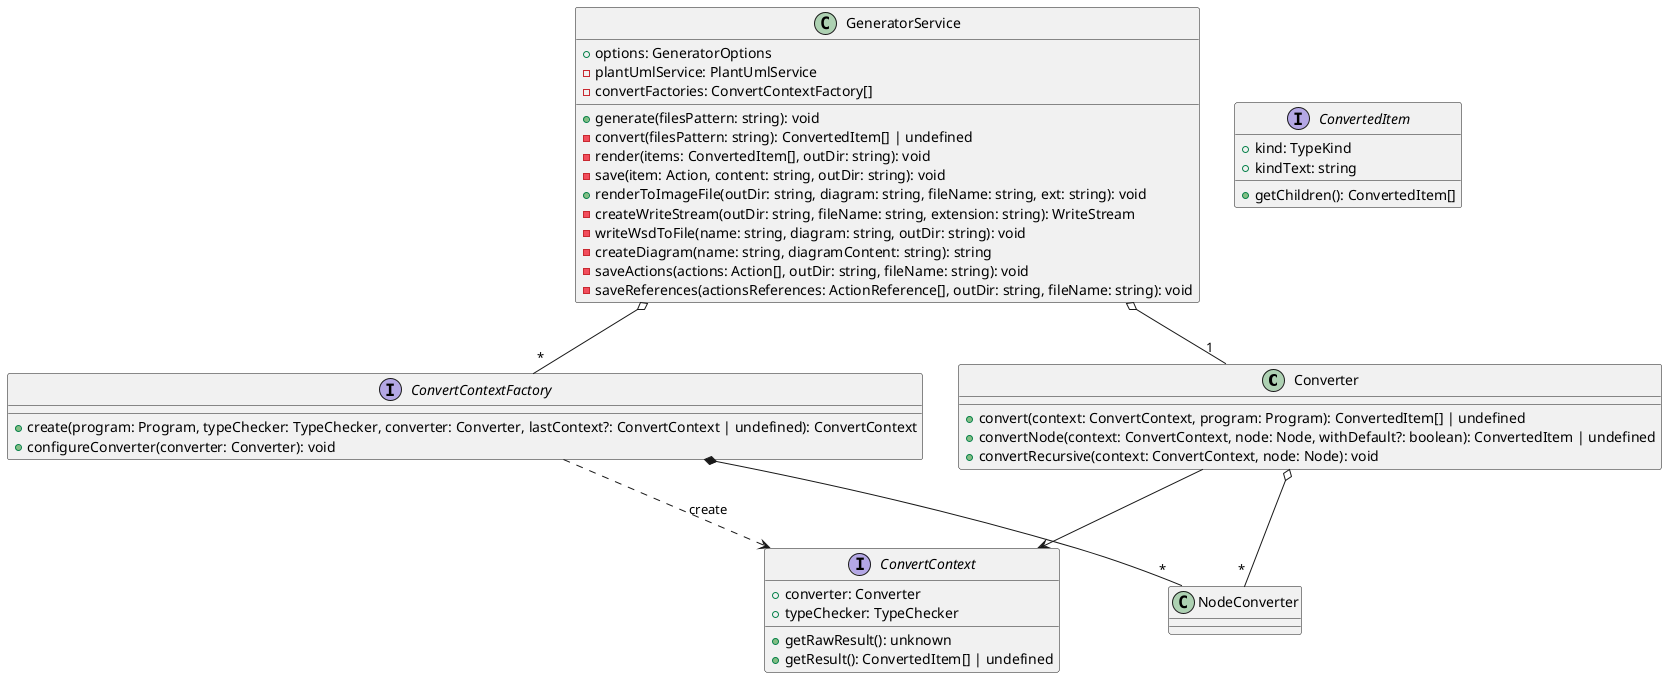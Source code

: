 @startuml Generator 

class Converter {
    +convert(context: ConvertContext, program: Program): ConvertedItem[] | undefined
    +convertNode(context: ConvertContext, node: Node, withDefault?: boolean): ConvertedItem | undefined
    +convertRecursive(context: ConvertContext, node: Node): void
}


interface ConvertContextFactory {
    +create(program: Program, typeChecker: TypeChecker, converter: Converter, lastContext?: ConvertContext | undefined): ConvertContext
    +configureConverter(converter: Converter): void
}

interface ConvertContext {
    +getRawResult(): unknown
    +converter: Converter
    +typeChecker: TypeChecker
    +getResult(): ConvertedItem[] | undefined
}



class GeneratorService {
    +options: GeneratorOptions
    -plantUmlService: PlantUmlService
    -convertFactories: ConvertContextFactory[]
    +generate(filesPattern: string): void
    -convert(filesPattern: string): ConvertedItem[] | undefined
    -render(items: ConvertedItem[], outDir: string): void
    -save(item: Action, content: string, outDir: string): void
    +renderToImageFile(outDir: string, diagram: string, fileName: string, ext: string): void
    -createWriteStream(outDir: string, fileName: string, extension: string): WriteStream
    -writeWsdToFile(name: string, diagram: string, outDir: string): void
    -createDiagram(name: string, diagramContent: string): string
    -saveActions(actions: Action[], outDir: string, fileName: string): void
    -saveReferences(actionsReferences: ActionReference[], outDir: string, fileName: string): void
}



interface ConvertedItem {
    +kind: TypeKind
    +kindText: string
    +getChildren(): ConvertedItem[]
}

class NodeConverter {

}

Converter --> ConvertContext

ConvertContextFactory .> ConvertContext : create

GeneratorService o-- "1" Converter
GeneratorService o-- "*" ConvertContextFactory
ConvertContextFactory *-- "*" NodeConverter
Converter o-- "*" NodeConverter

@enduml